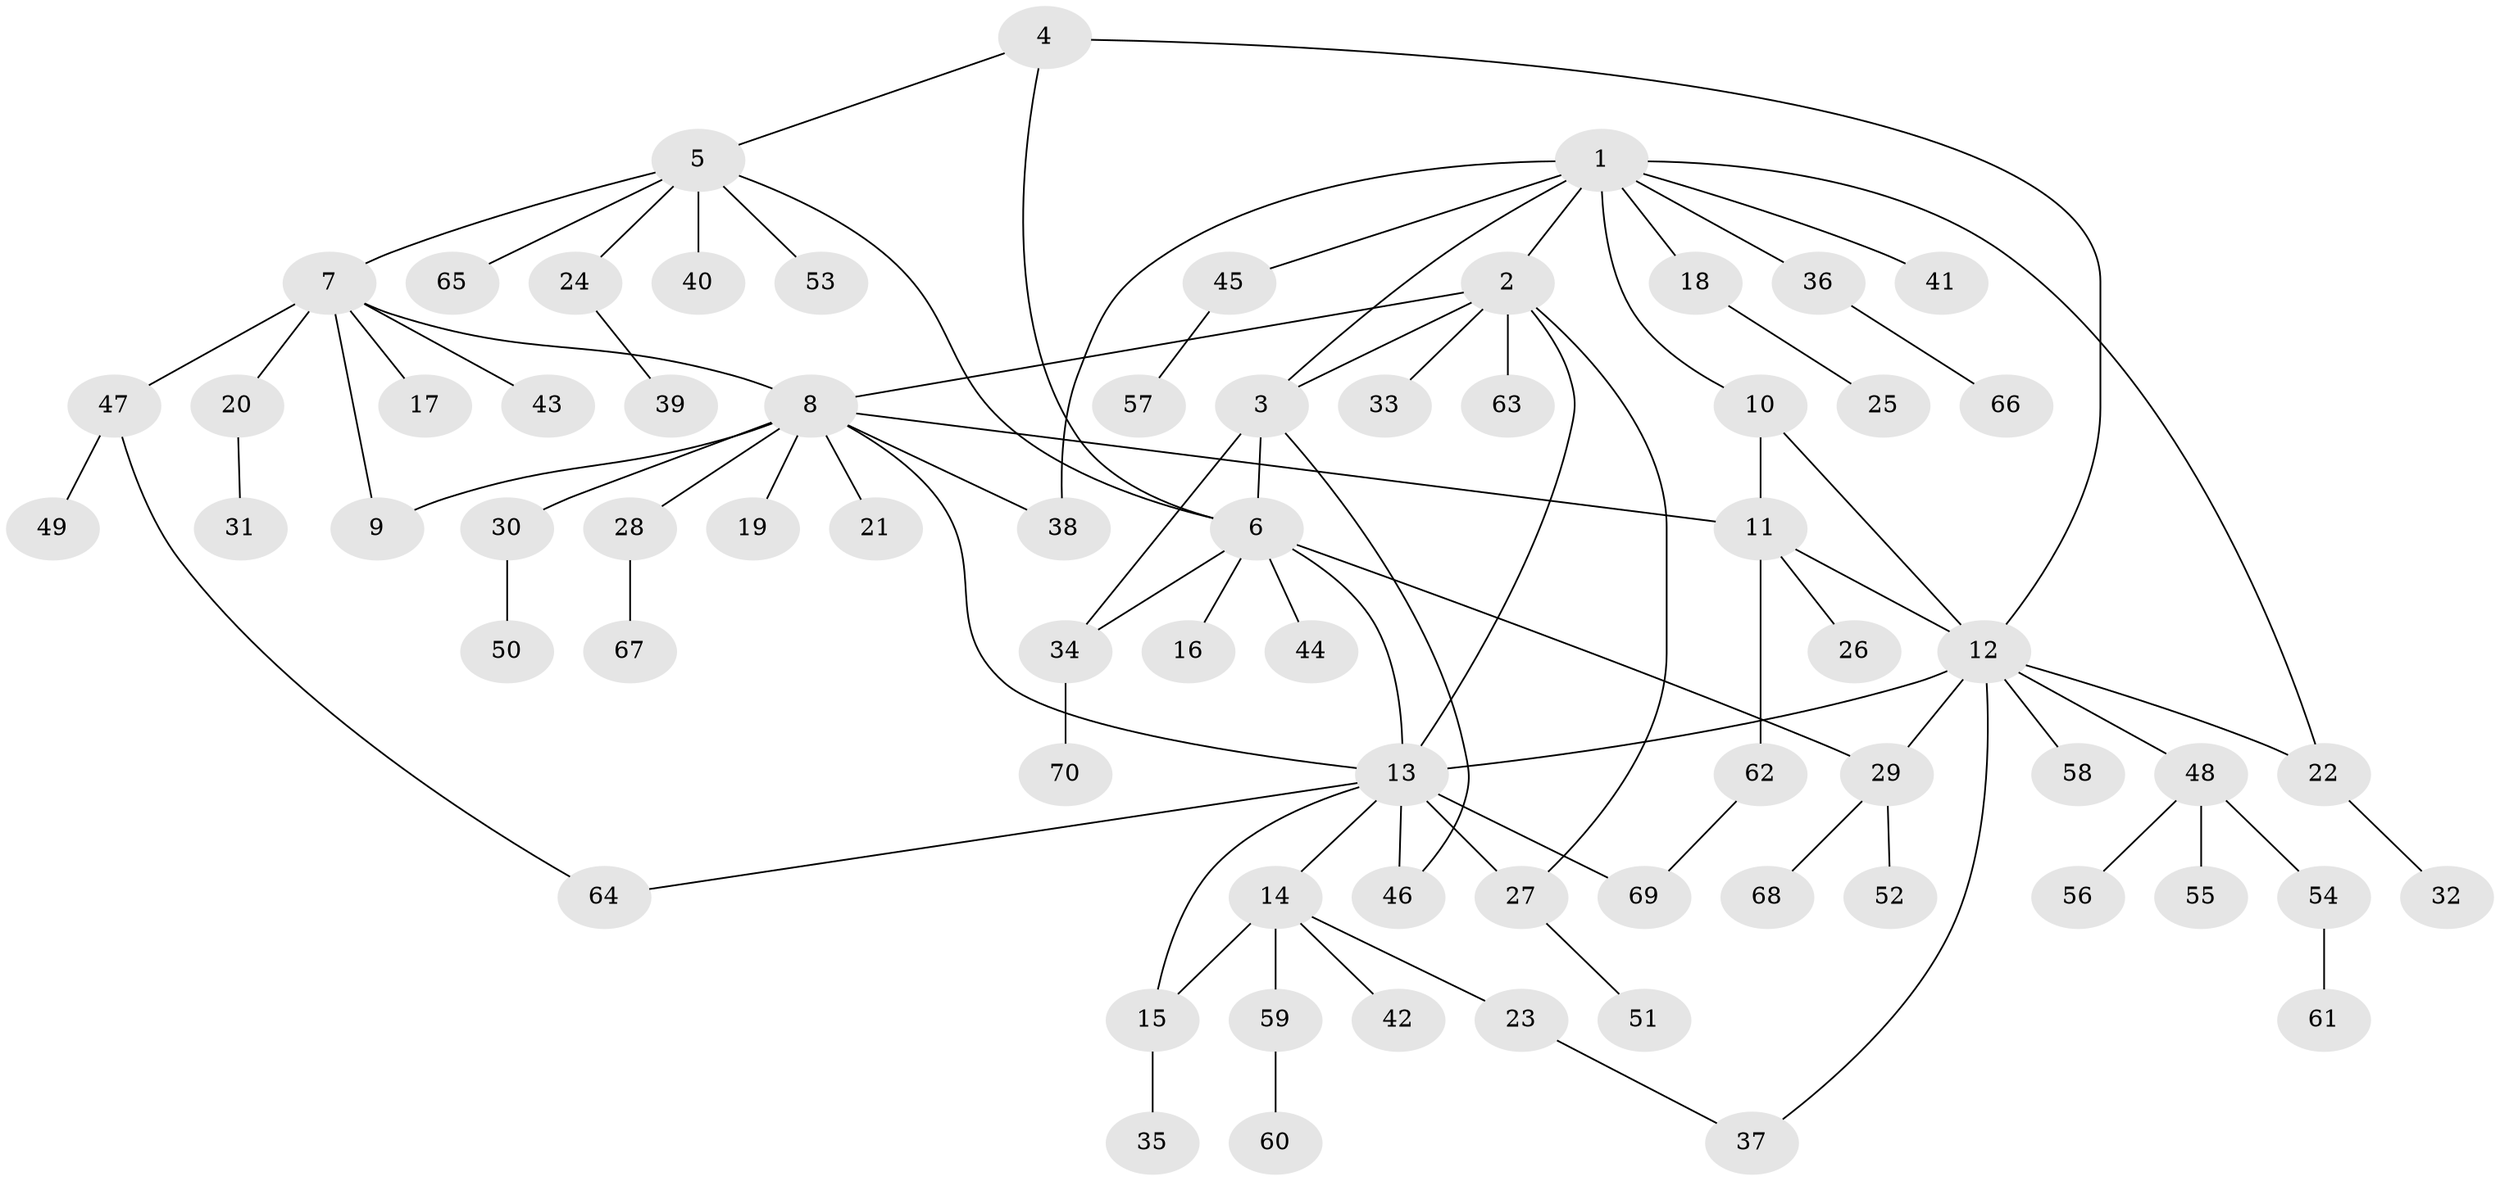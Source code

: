 // Generated by graph-tools (version 1.1) at 2025/55/03/09/25 04:55:13]
// undirected, 70 vertices, 89 edges
graph export_dot {
graph [start="1"]
  node [color=gray90,style=filled];
  1;
  2;
  3;
  4;
  5;
  6;
  7;
  8;
  9;
  10;
  11;
  12;
  13;
  14;
  15;
  16;
  17;
  18;
  19;
  20;
  21;
  22;
  23;
  24;
  25;
  26;
  27;
  28;
  29;
  30;
  31;
  32;
  33;
  34;
  35;
  36;
  37;
  38;
  39;
  40;
  41;
  42;
  43;
  44;
  45;
  46;
  47;
  48;
  49;
  50;
  51;
  52;
  53;
  54;
  55;
  56;
  57;
  58;
  59;
  60;
  61;
  62;
  63;
  64;
  65;
  66;
  67;
  68;
  69;
  70;
  1 -- 2;
  1 -- 3;
  1 -- 10;
  1 -- 18;
  1 -- 22;
  1 -- 36;
  1 -- 38;
  1 -- 41;
  1 -- 45;
  2 -- 3;
  2 -- 8;
  2 -- 13;
  2 -- 27;
  2 -- 33;
  2 -- 63;
  3 -- 6;
  3 -- 34;
  3 -- 46;
  4 -- 5;
  4 -- 6;
  4 -- 12;
  5 -- 6;
  5 -- 7;
  5 -- 24;
  5 -- 40;
  5 -- 53;
  5 -- 65;
  6 -- 13;
  6 -- 16;
  6 -- 29;
  6 -- 34;
  6 -- 44;
  7 -- 8;
  7 -- 9;
  7 -- 17;
  7 -- 20;
  7 -- 43;
  7 -- 47;
  8 -- 9;
  8 -- 11;
  8 -- 13;
  8 -- 19;
  8 -- 21;
  8 -- 28;
  8 -- 30;
  8 -- 38;
  10 -- 11;
  10 -- 12;
  11 -- 12;
  11 -- 26;
  11 -- 62;
  12 -- 13;
  12 -- 22;
  12 -- 29;
  12 -- 37;
  12 -- 48;
  12 -- 58;
  13 -- 14;
  13 -- 15;
  13 -- 27;
  13 -- 46;
  13 -- 64;
  13 -- 69;
  14 -- 15;
  14 -- 23;
  14 -- 42;
  14 -- 59;
  15 -- 35;
  18 -- 25;
  20 -- 31;
  22 -- 32;
  23 -- 37;
  24 -- 39;
  27 -- 51;
  28 -- 67;
  29 -- 52;
  29 -- 68;
  30 -- 50;
  34 -- 70;
  36 -- 66;
  45 -- 57;
  47 -- 49;
  47 -- 64;
  48 -- 54;
  48 -- 55;
  48 -- 56;
  54 -- 61;
  59 -- 60;
  62 -- 69;
}
